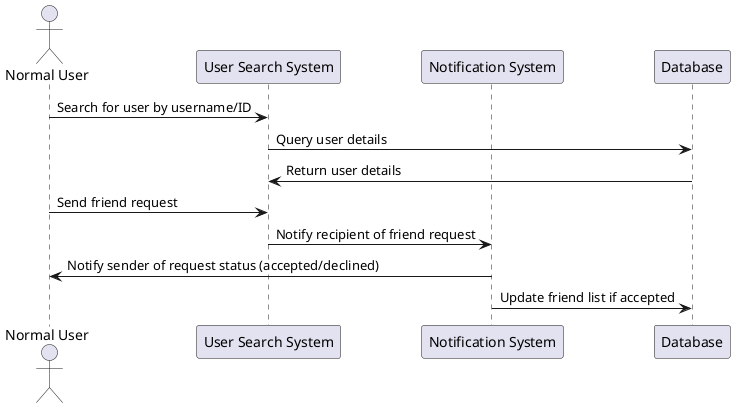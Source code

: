 @startuml Add Friend Sequence Diagram
actor "Normal User" as NU
participant "User Search System" as USS
participant "Notification System" as NS
participant "Database" as DB

NU -> USS: Search for user by username/ID
USS -> DB: Query user details
DB -> USS: Return user details
NU -> USS: Send friend request
USS -> NS: Notify recipient of friend request
NS -> NU: Notify sender of request status (accepted/declined)
NS -> DB: Update friend list if accepted
@enduml